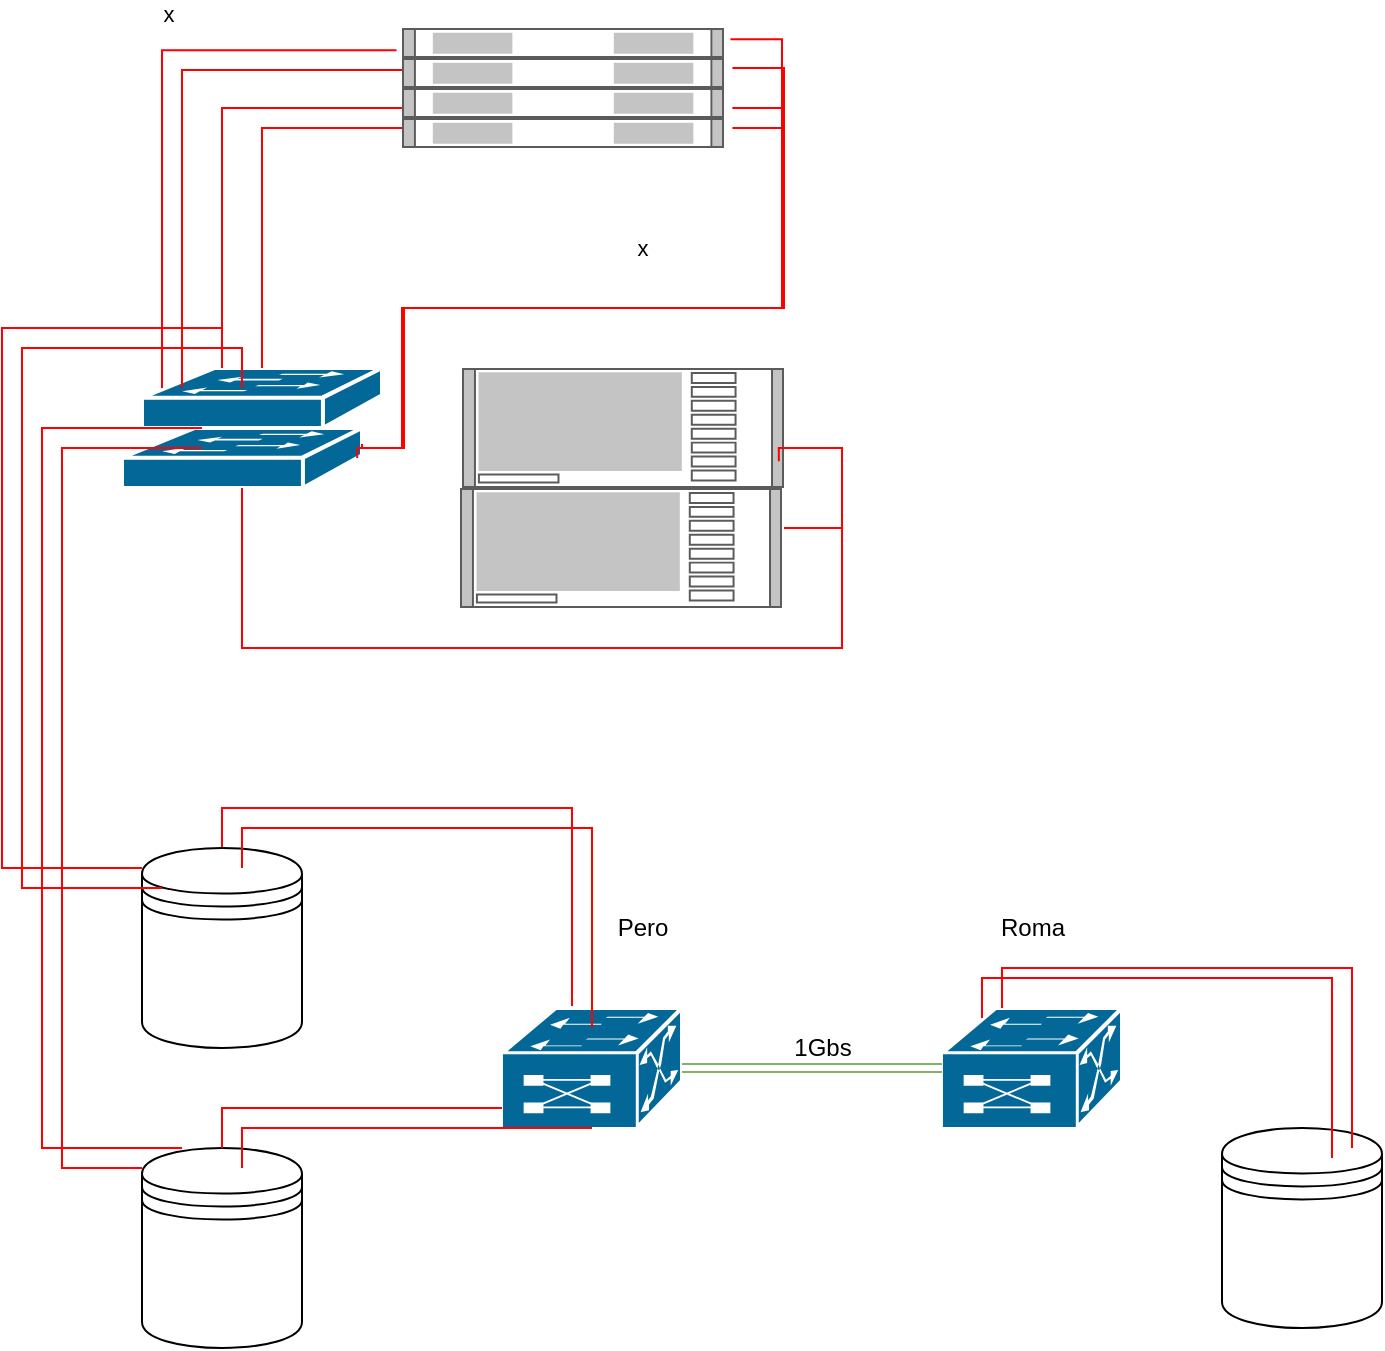 <mxfile version="14.2.7" type="github">
  <diagram id="FgYWbg1JUuz5qOnDNe0g" name="Page-1">
    <mxGraphModel dx="652" dy="433" grid="1" gridSize="10" guides="1" tooltips="1" connect="1" arrows="1" fold="1" page="1" pageScale="1" pageWidth="827" pageHeight="1169" math="0" shadow="0">
      <root>
        <mxCell id="0" />
        <mxCell id="1" parent="0" />
        <mxCell id="Te3tkwBKPqzMaICVHXVP-1" value="" style="shape=mxgraph.rack.ibm.ibm_1754_local_console_manager;html=1;labelPosition=right;align=left;spacingLeft=15;dashed=0;shadow=0;fillColor=#ffffff;" parent="1" vertex="1">
          <mxGeometry x="290" y="85" width="161" height="15" as="geometry" />
        </mxCell>
        <mxCell id="Te3tkwBKPqzMaICVHXVP-2" value="" style="shape=datastore;whiteSpace=wrap;html=1;" parent="1" vertex="1">
          <mxGeometry x="160" y="600" width="80" height="100" as="geometry" />
        </mxCell>
        <mxCell id="V6Mj1Y-csGA_Pd8vnED0-4" value="" style="edgeStyle=orthogonalEdgeStyle;rounded=0;orthogonalLoop=1;jettySize=auto;html=1;fillColor=#d80073;strokeColor=#FF0000;startArrow=none;startFill=0;endArrow=none;endFill=0;" edge="1" parent="1" source="Te3tkwBKPqzMaICVHXVP-4" target="V6Mj1Y-csGA_Pd8vnED0-2">
          <mxGeometry relative="1" as="geometry">
            <mxPoint x="230" y="390" as="targetPoint" />
            <Array as="points">
              <mxPoint x="200" y="430" />
              <mxPoint x="375" y="430" />
            </Array>
          </mxGeometry>
        </mxCell>
        <mxCell id="Te3tkwBKPqzMaICVHXVP-4" value="" style="shape=datastore;whiteSpace=wrap;html=1;" parent="1" vertex="1">
          <mxGeometry x="160" y="450" width="80" height="100" as="geometry" />
        </mxCell>
        <mxCell id="m5wlNnnDTEt4cHWDMtHI-1" value="" style="shape=mxgraph.rack.ibm.ibm_1754_local_console_manager;html=1;labelPosition=right;align=left;spacingLeft=15;dashed=0;shadow=0;fillColor=#ffffff;" parent="1" vertex="1">
          <mxGeometry x="290" y="40" width="161" height="15" as="geometry" />
        </mxCell>
        <mxCell id="m5wlNnnDTEt4cHWDMtHI-2" value="" style="shape=mxgraph.rack.ibm.ibm_1754_local_console_manager;html=1;labelPosition=right;align=left;spacingLeft=15;dashed=0;shadow=0;fillColor=#ffffff;" parent="1" vertex="1">
          <mxGeometry x="290" y="55" width="161" height="15" as="geometry" />
        </mxCell>
        <mxCell id="m5wlNnnDTEt4cHWDMtHI-3" value="" style="shape=mxgraph.rack.ibm.ibm_1754_local_console_manager;html=1;labelPosition=right;align=left;spacingLeft=15;dashed=0;shadow=0;fillColor=#ffffff;" parent="1" vertex="1">
          <mxGeometry x="290" y="70" width="161" height="15" as="geometry" />
        </mxCell>
        <mxCell id="V6Mj1Y-csGA_Pd8vnED0-2" value="" style="shape=mxgraph.cisco.switches.multiswitch_device;html=1;pointerEvents=1;dashed=0;fillColor=#036897;strokeColor=#ffffff;strokeWidth=2;verticalLabelPosition=bottom;verticalAlign=top;align=center;outlineConnect=0;" vertex="1" parent="1">
          <mxGeometry x="340" y="530" width="90" height="60" as="geometry" />
        </mxCell>
        <mxCell id="V6Mj1Y-csGA_Pd8vnED0-3" value="" style="shape=mxgraph.cisco.switches.workgroup_switch;html=1;pointerEvents=1;dashed=0;fillColor=#036897;strokeColor=#ffffff;strokeWidth=2;verticalLabelPosition=bottom;verticalAlign=top;align=center;outlineConnect=0;" vertex="1" parent="1">
          <mxGeometry x="150" y="240" width="120" height="30" as="geometry" />
        </mxCell>
        <mxCell id="V6Mj1Y-csGA_Pd8vnED0-5" value="" style="edgeStyle=orthogonalEdgeStyle;rounded=0;orthogonalLoop=1;jettySize=auto;html=1;fillColor=#d80073;strokeColor=#FF0000;startArrow=none;startFill=0;endArrow=none;endFill=0;" edge="1" parent="1">
          <mxGeometry relative="1" as="geometry">
            <mxPoint x="210" y="460" as="sourcePoint" />
            <mxPoint x="385" y="540" as="targetPoint" />
            <Array as="points">
              <mxPoint x="210" y="440" />
              <mxPoint x="385" y="440" />
            </Array>
          </mxGeometry>
        </mxCell>
        <mxCell id="V6Mj1Y-csGA_Pd8vnED0-6" value="" style="edgeStyle=orthogonalEdgeStyle;rounded=0;orthogonalLoop=1;jettySize=auto;html=1;fillColor=#d80073;strokeColor=#FF0000;startArrow=none;startFill=0;endArrow=none;endFill=0;" edge="1" parent="1" target="V6Mj1Y-csGA_Pd8vnED0-2">
          <mxGeometry relative="1" as="geometry">
            <mxPoint x="200" y="600" as="sourcePoint" />
            <mxPoint x="375" y="680" as="targetPoint" />
            <Array as="points">
              <mxPoint x="200" y="580" />
            </Array>
          </mxGeometry>
        </mxCell>
        <mxCell id="V6Mj1Y-csGA_Pd8vnED0-7" value="" style="edgeStyle=orthogonalEdgeStyle;rounded=0;orthogonalLoop=1;jettySize=auto;html=1;fillColor=#d80073;strokeColor=#FF0000;startArrow=none;startFill=0;endArrow=none;endFill=0;" edge="1" parent="1">
          <mxGeometry relative="1" as="geometry">
            <mxPoint x="210" y="610" as="sourcePoint" />
            <mxPoint x="385" y="590" as="targetPoint" />
            <Array as="points">
              <mxPoint x="210" y="590" />
              <mxPoint x="385" y="590" />
            </Array>
          </mxGeometry>
        </mxCell>
        <mxCell id="V6Mj1Y-csGA_Pd8vnED0-8" value="" style="shape=mxgraph.cisco.switches.workgroup_switch;html=1;pointerEvents=1;dashed=0;fillColor=#036897;strokeColor=#ffffff;strokeWidth=2;verticalLabelPosition=bottom;verticalAlign=top;align=center;outlineConnect=0;" vertex="1" parent="1">
          <mxGeometry x="160" y="210" width="120" height="30" as="geometry" />
        </mxCell>
        <mxCell id="V6Mj1Y-csGA_Pd8vnED0-9" value="" style="edgeStyle=orthogonalEdgeStyle;rounded=0;orthogonalLoop=1;jettySize=auto;html=1;fillColor=#d80073;strokeColor=#FF0000;startArrow=none;startFill=0;endArrow=none;endFill=0;" edge="1" parent="1" target="Te3tkwBKPqzMaICVHXVP-4">
          <mxGeometry relative="1" as="geometry">
            <mxPoint x="200" y="210" as="sourcePoint" />
            <mxPoint x="375" y="290" as="targetPoint" />
            <Array as="points">
              <mxPoint x="200" y="190" />
              <mxPoint x="90" y="190" />
              <mxPoint x="90" y="460" />
            </Array>
          </mxGeometry>
        </mxCell>
        <mxCell id="V6Mj1Y-csGA_Pd8vnED0-10" value="" style="edgeStyle=orthogonalEdgeStyle;rounded=0;orthogonalLoop=1;jettySize=auto;html=1;fillColor=#d80073;strokeColor=#FF0000;startArrow=none;startFill=0;endArrow=none;endFill=0;" edge="1" parent="1">
          <mxGeometry relative="1" as="geometry">
            <mxPoint x="210" y="220" as="sourcePoint" />
            <mxPoint x="170" y="470" as="targetPoint" />
            <Array as="points">
              <mxPoint x="210" y="200" />
              <mxPoint x="100" y="200" />
              <mxPoint x="100" y="470" />
            </Array>
          </mxGeometry>
        </mxCell>
        <mxCell id="V6Mj1Y-csGA_Pd8vnED0-11" value="x" style="edgeStyle=orthogonalEdgeStyle;rounded=0;orthogonalLoop=1;jettySize=auto;html=1;fillColor=#d80073;strokeColor=#FF0000;startArrow=none;startFill=0;endArrow=none;endFill=0;" edge="1" parent="1">
          <mxGeometry x="-1" y="-307" relative="1" as="geometry">
            <mxPoint x="190" y="240" as="sourcePoint" />
            <mxPoint x="180" y="600" as="targetPoint" />
            <Array as="points">
              <mxPoint x="110" y="240" />
              <mxPoint x="110" y="600" />
            </Array>
            <mxPoint x="-17" y="100" as="offset" />
          </mxGeometry>
        </mxCell>
        <mxCell id="V6Mj1Y-csGA_Pd8vnED0-12" value="x" style="edgeStyle=orthogonalEdgeStyle;rounded=0;orthogonalLoop=1;jettySize=auto;html=1;fillColor=#d80073;strokeColor=#FF0000;startArrow=none;startFill=0;endArrow=none;endFill=0;" edge="1" parent="1" target="Te3tkwBKPqzMaICVHXVP-2">
          <mxGeometry x="-1" y="-242" relative="1" as="geometry">
            <mxPoint x="190" y="250" as="sourcePoint" />
            <mxPoint x="190" y="640.03" as="targetPoint" />
            <Array as="points">
              <mxPoint x="120" y="250" />
              <mxPoint x="120" y="610" />
            </Array>
            <mxPoint x="220" y="142" as="offset" />
          </mxGeometry>
        </mxCell>
        <mxCell id="V6Mj1Y-csGA_Pd8vnED0-13" value="" style="shape=mxgraph.cisco.switches.multiswitch_device;html=1;pointerEvents=1;dashed=0;fillColor=#036897;strokeColor=#ffffff;strokeWidth=2;verticalLabelPosition=bottom;verticalAlign=top;align=center;outlineConnect=0;" vertex="1" parent="1">
          <mxGeometry x="560" y="530" width="90" height="60" as="geometry" />
        </mxCell>
        <mxCell id="V6Mj1Y-csGA_Pd8vnED0-14" value="" style="shape=datastore;whiteSpace=wrap;html=1;" vertex="1" parent="1">
          <mxGeometry x="700" y="590" width="80" height="100" as="geometry" />
        </mxCell>
        <mxCell id="V6Mj1Y-csGA_Pd8vnED0-15" value="" style="shape=link;html=1;exitX=1;exitY=0.5;exitDx=0;exitDy=0;exitPerimeter=0;entryX=0;entryY=0.5;entryDx=0;entryDy=0;entryPerimeter=0;fillColor=#d5e8d4;strokeColor=#82b366;" edge="1" parent="1" source="V6Mj1Y-csGA_Pd8vnED0-2" target="V6Mj1Y-csGA_Pd8vnED0-13">
          <mxGeometry width="100" relative="1" as="geometry">
            <mxPoint x="440" y="559.5" as="sourcePoint" />
            <mxPoint x="550" y="560" as="targetPoint" />
          </mxGeometry>
        </mxCell>
        <mxCell id="V6Mj1Y-csGA_Pd8vnED0-16" value="" style="edgeStyle=orthogonalEdgeStyle;rounded=0;orthogonalLoop=1;jettySize=auto;html=1;fillColor=#d80073;strokeColor=#FF0000;startArrow=none;startFill=0;endArrow=none;endFill=0;" edge="1" parent="1">
          <mxGeometry relative="1" as="geometry">
            <mxPoint x="590" y="530" as="sourcePoint" />
            <mxPoint x="765" y="600" as="targetPoint" />
            <Array as="points">
              <mxPoint x="590" y="510" />
              <mxPoint x="765" y="510" />
            </Array>
          </mxGeometry>
        </mxCell>
        <mxCell id="V6Mj1Y-csGA_Pd8vnED0-17" value="" style="edgeStyle=orthogonalEdgeStyle;rounded=0;orthogonalLoop=1;jettySize=auto;html=1;fillColor=#d80073;strokeColor=#FF0000;startArrow=none;startFill=0;endArrow=none;endFill=0;" edge="1" parent="1">
          <mxGeometry relative="1" as="geometry">
            <mxPoint x="580" y="535" as="sourcePoint" />
            <mxPoint x="755" y="605" as="targetPoint" />
            <Array as="points">
              <mxPoint x="580" y="515" />
              <mxPoint x="755" y="515" />
            </Array>
          </mxGeometry>
        </mxCell>
        <mxCell id="V6Mj1Y-csGA_Pd8vnED0-18" value="1Gbs" style="text;html=1;resizable=0;autosize=1;align=center;verticalAlign=middle;points=[];fillColor=none;strokeColor=none;rounded=0;" vertex="1" parent="1">
          <mxGeometry x="480" y="540" width="40" height="20" as="geometry" />
        </mxCell>
        <mxCell id="V6Mj1Y-csGA_Pd8vnED0-19" value="Roma" style="text;html=1;resizable=0;autosize=1;align=center;verticalAlign=middle;points=[];fillColor=none;strokeColor=none;rounded=0;" vertex="1" parent="1">
          <mxGeometry x="580" y="480" width="50" height="20" as="geometry" />
        </mxCell>
        <mxCell id="V6Mj1Y-csGA_Pd8vnED0-20" value="Pero" style="text;html=1;resizable=0;autosize=1;align=center;verticalAlign=middle;points=[];fillColor=none;strokeColor=none;rounded=0;" vertex="1" parent="1">
          <mxGeometry x="390" y="480" width="40" height="20" as="geometry" />
        </mxCell>
        <mxCell id="V6Mj1Y-csGA_Pd8vnED0-22" value="" style="edgeStyle=orthogonalEdgeStyle;rounded=0;orthogonalLoop=1;jettySize=auto;html=1;fillColor=#d80073;strokeColor=#FF0000;startArrow=none;startFill=0;endArrow=none;endFill=0;exitX=-0.017;exitY=0.743;exitDx=0;exitDy=0;exitPerimeter=0;" edge="1" parent="1" source="m5wlNnnDTEt4cHWDMtHI-1">
          <mxGeometry relative="1" as="geometry">
            <mxPoint x="280.0" y="59.97" as="sourcePoint" />
            <mxPoint x="170" y="220" as="targetPoint" />
            <Array as="points">
              <mxPoint x="170" y="51" />
            </Array>
          </mxGeometry>
        </mxCell>
        <mxCell id="V6Mj1Y-csGA_Pd8vnED0-23" value="" style="edgeStyle=orthogonalEdgeStyle;rounded=0;orthogonalLoop=1;jettySize=auto;html=1;fillColor=#d80073;strokeColor=#FF0000;startArrow=none;startFill=0;endArrow=none;endFill=0;" edge="1" parent="1">
          <mxGeometry relative="1" as="geometry">
            <mxPoint x="290" y="61" as="sourcePoint" />
            <mxPoint x="180" y="220" as="targetPoint" />
            <Array as="points">
              <mxPoint x="180" y="61" />
            </Array>
          </mxGeometry>
        </mxCell>
        <mxCell id="V6Mj1Y-csGA_Pd8vnED0-24" value="" style="edgeStyle=orthogonalEdgeStyle;rounded=0;orthogonalLoop=1;jettySize=auto;html=1;fillColor=#d80073;strokeColor=#FF0000;startArrow=none;startFill=0;endArrow=none;endFill=0;" edge="1" parent="1">
          <mxGeometry relative="1" as="geometry">
            <mxPoint x="290" y="80" as="sourcePoint" />
            <mxPoint x="200" y="210" as="targetPoint" />
            <Array as="points">
              <mxPoint x="200" y="80" />
            </Array>
          </mxGeometry>
        </mxCell>
        <mxCell id="V6Mj1Y-csGA_Pd8vnED0-25" value="" style="edgeStyle=orthogonalEdgeStyle;rounded=0;orthogonalLoop=1;jettySize=auto;html=1;fillColor=#d80073;strokeColor=#FF0000;startArrow=none;startFill=0;endArrow=none;endFill=0;" edge="1" parent="1">
          <mxGeometry relative="1" as="geometry">
            <mxPoint x="290" y="90" as="sourcePoint" />
            <mxPoint x="220" y="210" as="targetPoint" />
            <Array as="points">
              <mxPoint x="220" y="90" />
              <mxPoint x="220" y="210" />
            </Array>
          </mxGeometry>
        </mxCell>
        <mxCell id="V6Mj1Y-csGA_Pd8vnED0-26" value="" style="shape=mxgraph.rack.ibm.ibm_x3850_x5;html=1;labelPosition=right;align=left;spacingLeft=15;dashed=0;shadow=0;fillColor=#ffffff;" vertex="1" parent="1">
          <mxGeometry x="320" y="210" width="161" height="60" as="geometry" />
        </mxCell>
        <mxCell id="V6Mj1Y-csGA_Pd8vnED0-27" value="" style="shape=mxgraph.rack.ibm.ibm_x3850_x5;html=1;labelPosition=right;align=left;spacingLeft=15;dashed=0;shadow=0;fillColor=#ffffff;" vertex="1" parent="1">
          <mxGeometry x="319" y="270" width="161" height="60" as="geometry" />
        </mxCell>
        <mxCell id="V6Mj1Y-csGA_Pd8vnED0-28" value="" style="edgeStyle=orthogonalEdgeStyle;rounded=0;orthogonalLoop=1;jettySize=auto;html=1;fillColor=#d80073;strokeColor=#FF0000;startArrow=none;startFill=0;endArrow=none;endFill=0;exitX=1.02;exitY=0.375;exitDx=0;exitDy=0;exitPerimeter=0;" edge="1" parent="1" source="m5wlNnnDTEt4cHWDMtHI-1">
          <mxGeometry relative="1" as="geometry">
            <mxPoint x="550.0" y="100" as="sourcePoint" />
            <mxPoint x="270" y="248" as="targetPoint" />
            <Array as="points">
              <mxPoint x="480" y="46" />
              <mxPoint x="480" y="180" />
              <mxPoint x="290" y="180" />
              <mxPoint x="290" y="250" />
              <mxPoint x="270" y="250" />
            </Array>
          </mxGeometry>
        </mxCell>
        <mxCell id="V6Mj1Y-csGA_Pd8vnED0-30" value="" style="edgeStyle=orthogonalEdgeStyle;rounded=0;orthogonalLoop=1;jettySize=auto;html=1;fillColor=#d80073;strokeColor=#FF0000;startArrow=none;startFill=0;endArrow=none;endFill=0;exitX=1.02;exitY=0.375;exitDx=0;exitDy=0;exitPerimeter=0;" edge="1" parent="1">
          <mxGeometry relative="1" as="geometry">
            <mxPoint x="455.22" y="60.005" as="sourcePoint" />
            <mxPoint x="271" y="250" as="targetPoint" />
            <Array as="points">
              <mxPoint x="481" y="60" />
              <mxPoint x="481" y="180" />
              <mxPoint x="291" y="180" />
              <mxPoint x="291" y="250" />
            </Array>
          </mxGeometry>
        </mxCell>
        <mxCell id="V6Mj1Y-csGA_Pd8vnED0-31" value="" style="edgeStyle=orthogonalEdgeStyle;rounded=0;orthogonalLoop=1;jettySize=auto;html=1;fillColor=#d80073;strokeColor=#FF0000;startArrow=none;startFill=0;endArrow=none;endFill=0;exitX=1.02;exitY=0.375;exitDx=0;exitDy=0;exitPerimeter=0;entryX=0.98;entryY=0.5;entryDx=0;entryDy=0;entryPerimeter=0;" edge="1" parent="1" target="V6Mj1Y-csGA_Pd8vnED0-3">
          <mxGeometry relative="1" as="geometry">
            <mxPoint x="455.19" y="80.005" as="sourcePoint" />
            <mxPoint x="270.97" y="282.38" as="targetPoint" />
            <Array as="points">
              <mxPoint x="481" y="80" />
              <mxPoint x="481" y="180" />
              <mxPoint x="291" y="180" />
              <mxPoint x="291" y="250" />
              <mxPoint x="268" y="250" />
            </Array>
          </mxGeometry>
        </mxCell>
        <mxCell id="V6Mj1Y-csGA_Pd8vnED0-32" value="" style="edgeStyle=orthogonalEdgeStyle;rounded=0;orthogonalLoop=1;jettySize=auto;html=1;fillColor=#d80073;strokeColor=#FF0000;startArrow=none;startFill=0;endArrow=none;endFill=0;exitX=1.02;exitY=0.375;exitDx=0;exitDy=0;exitPerimeter=0;" edge="1" parent="1" target="V6Mj1Y-csGA_Pd8vnED0-3">
          <mxGeometry relative="1" as="geometry">
            <mxPoint x="455.22" y="90.005" as="sourcePoint" />
            <mxPoint x="271.0" y="292.38" as="targetPoint" />
            <Array as="points">
              <mxPoint x="481" y="90" />
              <mxPoint x="481" y="180" />
              <mxPoint x="291" y="180" />
              <mxPoint x="291" y="250" />
            </Array>
          </mxGeometry>
        </mxCell>
        <mxCell id="V6Mj1Y-csGA_Pd8vnED0-33" value="" style="edgeStyle=orthogonalEdgeStyle;rounded=0;orthogonalLoop=1;jettySize=auto;html=1;fillColor=#d80073;strokeColor=#FF0000;startArrow=none;startFill=0;endArrow=none;endFill=0;" edge="1" parent="1" target="V6Mj1Y-csGA_Pd8vnED0-3">
          <mxGeometry relative="1" as="geometry">
            <mxPoint x="481" y="290" as="sourcePoint" />
            <mxPoint x="200" y="340" as="targetPoint" />
            <Array as="points">
              <mxPoint x="481" y="290" />
              <mxPoint x="510" y="290" />
              <mxPoint x="510" y="350" />
              <mxPoint x="210" y="350" />
            </Array>
          </mxGeometry>
        </mxCell>
        <mxCell id="V6Mj1Y-csGA_Pd8vnED0-34" value="" style="edgeStyle=orthogonalEdgeStyle;rounded=0;orthogonalLoop=1;jettySize=auto;html=1;fillColor=#d80073;strokeColor=#FF0000;startArrow=none;startFill=0;endArrow=none;endFill=0;exitX=0.984;exitY=0.778;exitDx=0;exitDy=0;exitPerimeter=0;" edge="1" parent="1" source="V6Mj1Y-csGA_Pd8vnED0-26">
          <mxGeometry relative="1" as="geometry">
            <mxPoint x="481" y="300" as="sourcePoint" />
            <mxPoint x="210.0" y="270" as="targetPoint" />
            <Array as="points">
              <mxPoint x="478" y="250" />
              <mxPoint x="510" y="250" />
              <mxPoint x="510" y="350" />
              <mxPoint x="210" y="350" />
            </Array>
          </mxGeometry>
        </mxCell>
      </root>
    </mxGraphModel>
  </diagram>
</mxfile>
